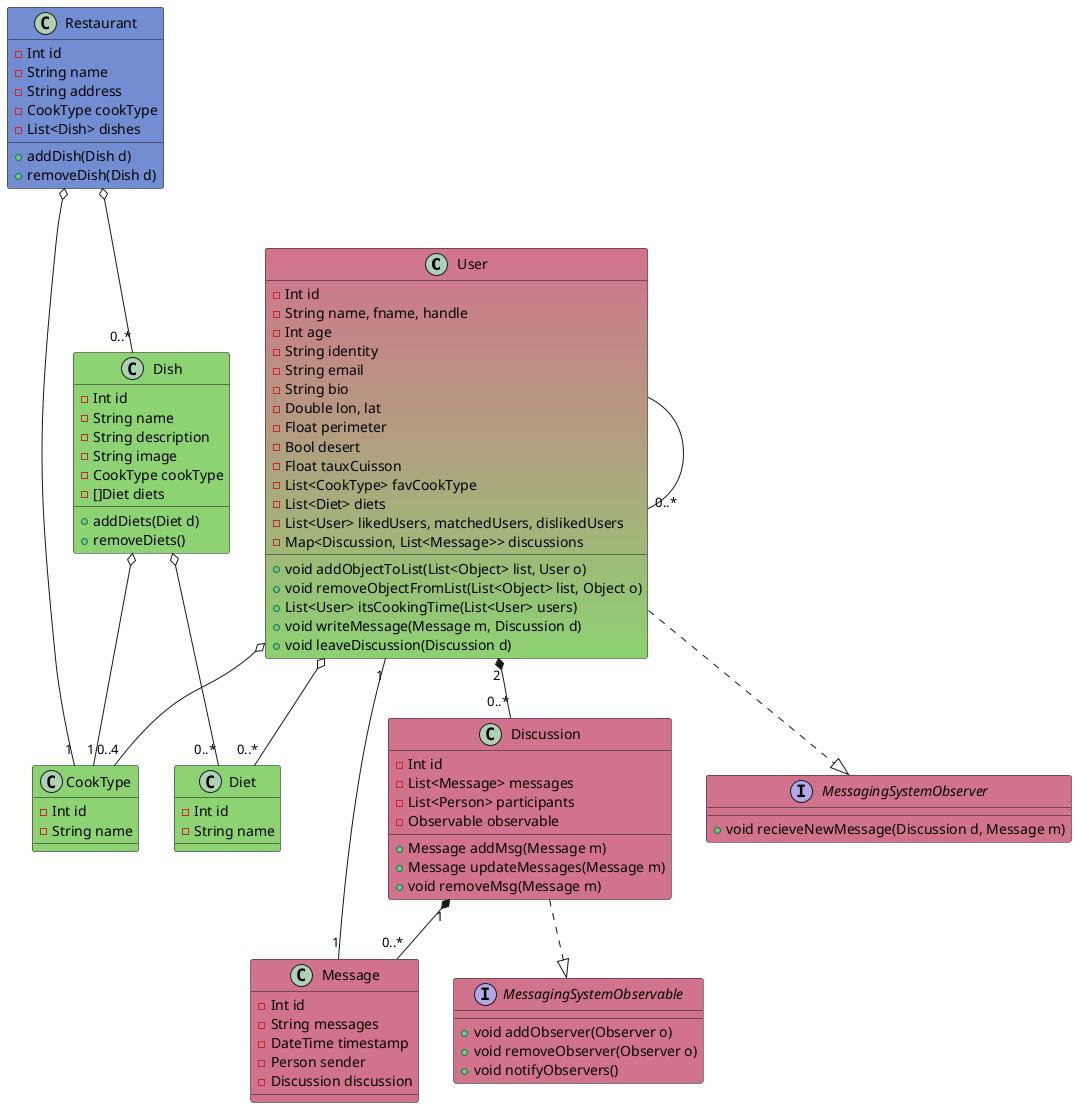 @startuml 
    Class "User" as person #D2738D-8DD273{
   
        - Int id
        - String name, fname, handle
        - Int age
        - String identity
        - String email
        - String bio
        - Double lon, lat
        - Float perimeter
        - Bool desert
        - Float tauxCuisson 
        - List<CookType> favCookType
        - List<Diet> diets
        - List<User> likedUsers, matchedUsers, dislikedUsers
        - Map<Discussion, List<Message>> discussions

        + void addObjectToList(List<Object> list, User o)
        + void removeObjectFromList(List<Object> list, Object o)
        + List<User> itsCookingTime(List<User> users)
        + void writeMessage(Message m, Discussion d)
        + void leaveDiscussion(Discussion d)
    }

    Class "CookType" as cookType #8DD273{
        - Int id
        - String name
    }

    Class "Diet" as diet #8DD273{
        - Int id
        - String name
    }

    Class "Dish" as dish #8DD273{
        - Int id
        - String name
        - String description
        - String image
        - CookType cookType
        - []Diet diets

        + addDiets(Diet d)
        + removeDiets()

    }

    Class "Restaurant" as restaurant #738DD2{
        - Int id
        - String name
        - String address
        - CookType cookType
        - List<Dish> dishes

        + addDish(Dish d)
        + removeDish(Dish d)
    }


    Class "Discussion" as discuss #D2738D{
        - Int id
        - List<Message> messages
        - List<Person> participants
        - Observable observable

        + Message addMsg(Message m)
        + Message updateMessages(Message m)
        + void removeMsg(Message m)
    }

    Class "Message" as messaging #D2738D{
        - Int id
        - String messages        
        - DateTime timestamp
        - Person sender
        - Discussion discussion
    }

    Interface "MessagingSystemObserver" as observer #D2738D{
        + void recieveNewMessage(Discussion d, Message m)
    }

    Interface "MessagingSystemObservable" as observable #D2738D{
        + void addObserver(Observer o)
        + void removeObserver(Observer o)
        + void notifyObservers()
    }

    person o-- "0..4" cookType
    person o-- "0..*" diet
    person - "0..*" person

    dish o-- "1" cookType
    dish o-- "0..*" diet
    

    discuss ..|> observable
    person ..|> observer

    discuss "1" *-- "0..*" messaging
    messaging "1" -- "1" person
    person "2" *-- "0..*" discuss


    restaurant o-- "1" cookType
    restaurant o-- "0..*" dish

    

@enduml